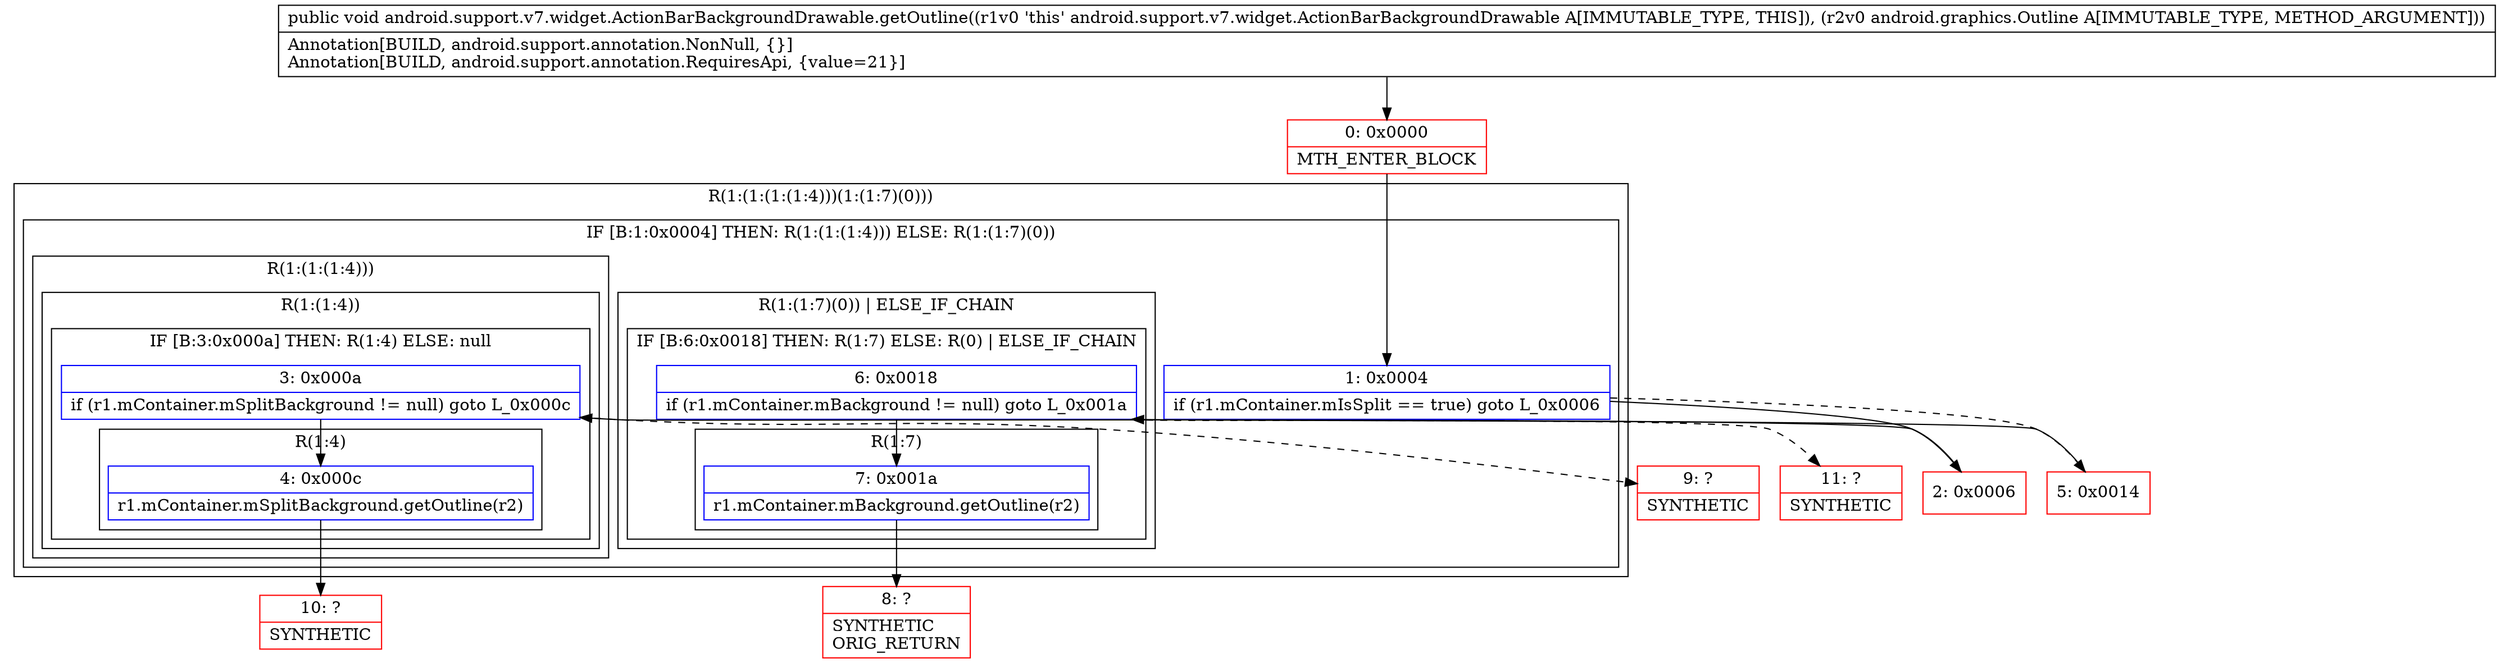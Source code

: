digraph "CFG forandroid.support.v7.widget.ActionBarBackgroundDrawable.getOutline(Landroid\/graphics\/Outline;)V" {
subgraph cluster_Region_1980397012 {
label = "R(1:(1:(1:(1:4)))(1:(1:7)(0)))";
node [shape=record,color=blue];
subgraph cluster_IfRegion_536833236 {
label = "IF [B:1:0x0004] THEN: R(1:(1:(1:4))) ELSE: R(1:(1:7)(0))";
node [shape=record,color=blue];
Node_1 [shape=record,label="{1\:\ 0x0004|if (r1.mContainer.mIsSplit == true) goto L_0x0006\l}"];
subgraph cluster_Region_215974194 {
label = "R(1:(1:(1:4)))";
node [shape=record,color=blue];
subgraph cluster_Region_1583572841 {
label = "R(1:(1:4))";
node [shape=record,color=blue];
subgraph cluster_IfRegion_2078412196 {
label = "IF [B:3:0x000a] THEN: R(1:4) ELSE: null";
node [shape=record,color=blue];
Node_3 [shape=record,label="{3\:\ 0x000a|if (r1.mContainer.mSplitBackground != null) goto L_0x000c\l}"];
subgraph cluster_Region_530532288 {
label = "R(1:4)";
node [shape=record,color=blue];
Node_4 [shape=record,label="{4\:\ 0x000c|r1.mContainer.mSplitBackground.getOutline(r2)\l}"];
}
}
}
}
subgraph cluster_Region_1874428688 {
label = "R(1:(1:7)(0)) | ELSE_IF_CHAIN\l";
node [shape=record,color=blue];
subgraph cluster_IfRegion_707062177 {
label = "IF [B:6:0x0018] THEN: R(1:7) ELSE: R(0) | ELSE_IF_CHAIN\l";
node [shape=record,color=blue];
Node_6 [shape=record,label="{6\:\ 0x0018|if (r1.mContainer.mBackground != null) goto L_0x001a\l}"];
subgraph cluster_Region_1094733420 {
label = "R(1:7)";
node [shape=record,color=blue];
Node_7 [shape=record,label="{7\:\ 0x001a|r1.mContainer.mBackground.getOutline(r2)\l}"];
}
subgraph cluster_Region_604287171 {
label = "R(0)";
node [shape=record,color=blue];
}
}
}
}
}
Node_0 [shape=record,color=red,label="{0\:\ 0x0000|MTH_ENTER_BLOCK\l}"];
Node_2 [shape=record,color=red,label="{2\:\ 0x0006}"];
Node_5 [shape=record,color=red,label="{5\:\ 0x0014}"];
Node_8 [shape=record,color=red,label="{8\:\ ?|SYNTHETIC\lORIG_RETURN\l}"];
Node_9 [shape=record,color=red,label="{9\:\ ?|SYNTHETIC\l}"];
Node_10 [shape=record,color=red,label="{10\:\ ?|SYNTHETIC\l}"];
Node_11 [shape=record,color=red,label="{11\:\ ?|SYNTHETIC\l}"];
MethodNode[shape=record,label="{public void android.support.v7.widget.ActionBarBackgroundDrawable.getOutline((r1v0 'this' android.support.v7.widget.ActionBarBackgroundDrawable A[IMMUTABLE_TYPE, THIS]), (r2v0 android.graphics.Outline A[IMMUTABLE_TYPE, METHOD_ARGUMENT]))  | Annotation[BUILD, android.support.annotation.NonNull, \{\}]\lAnnotation[BUILD, android.support.annotation.RequiresApi, \{value=21\}]\l}"];
MethodNode -> Node_0;
Node_1 -> Node_2;
Node_1 -> Node_5[style=dashed];
Node_3 -> Node_4;
Node_3 -> Node_9[style=dashed];
Node_4 -> Node_10;
Node_6 -> Node_7;
Node_6 -> Node_11[style=dashed];
Node_7 -> Node_8;
Node_0 -> Node_1;
Node_2 -> Node_3;
Node_5 -> Node_6;
}


